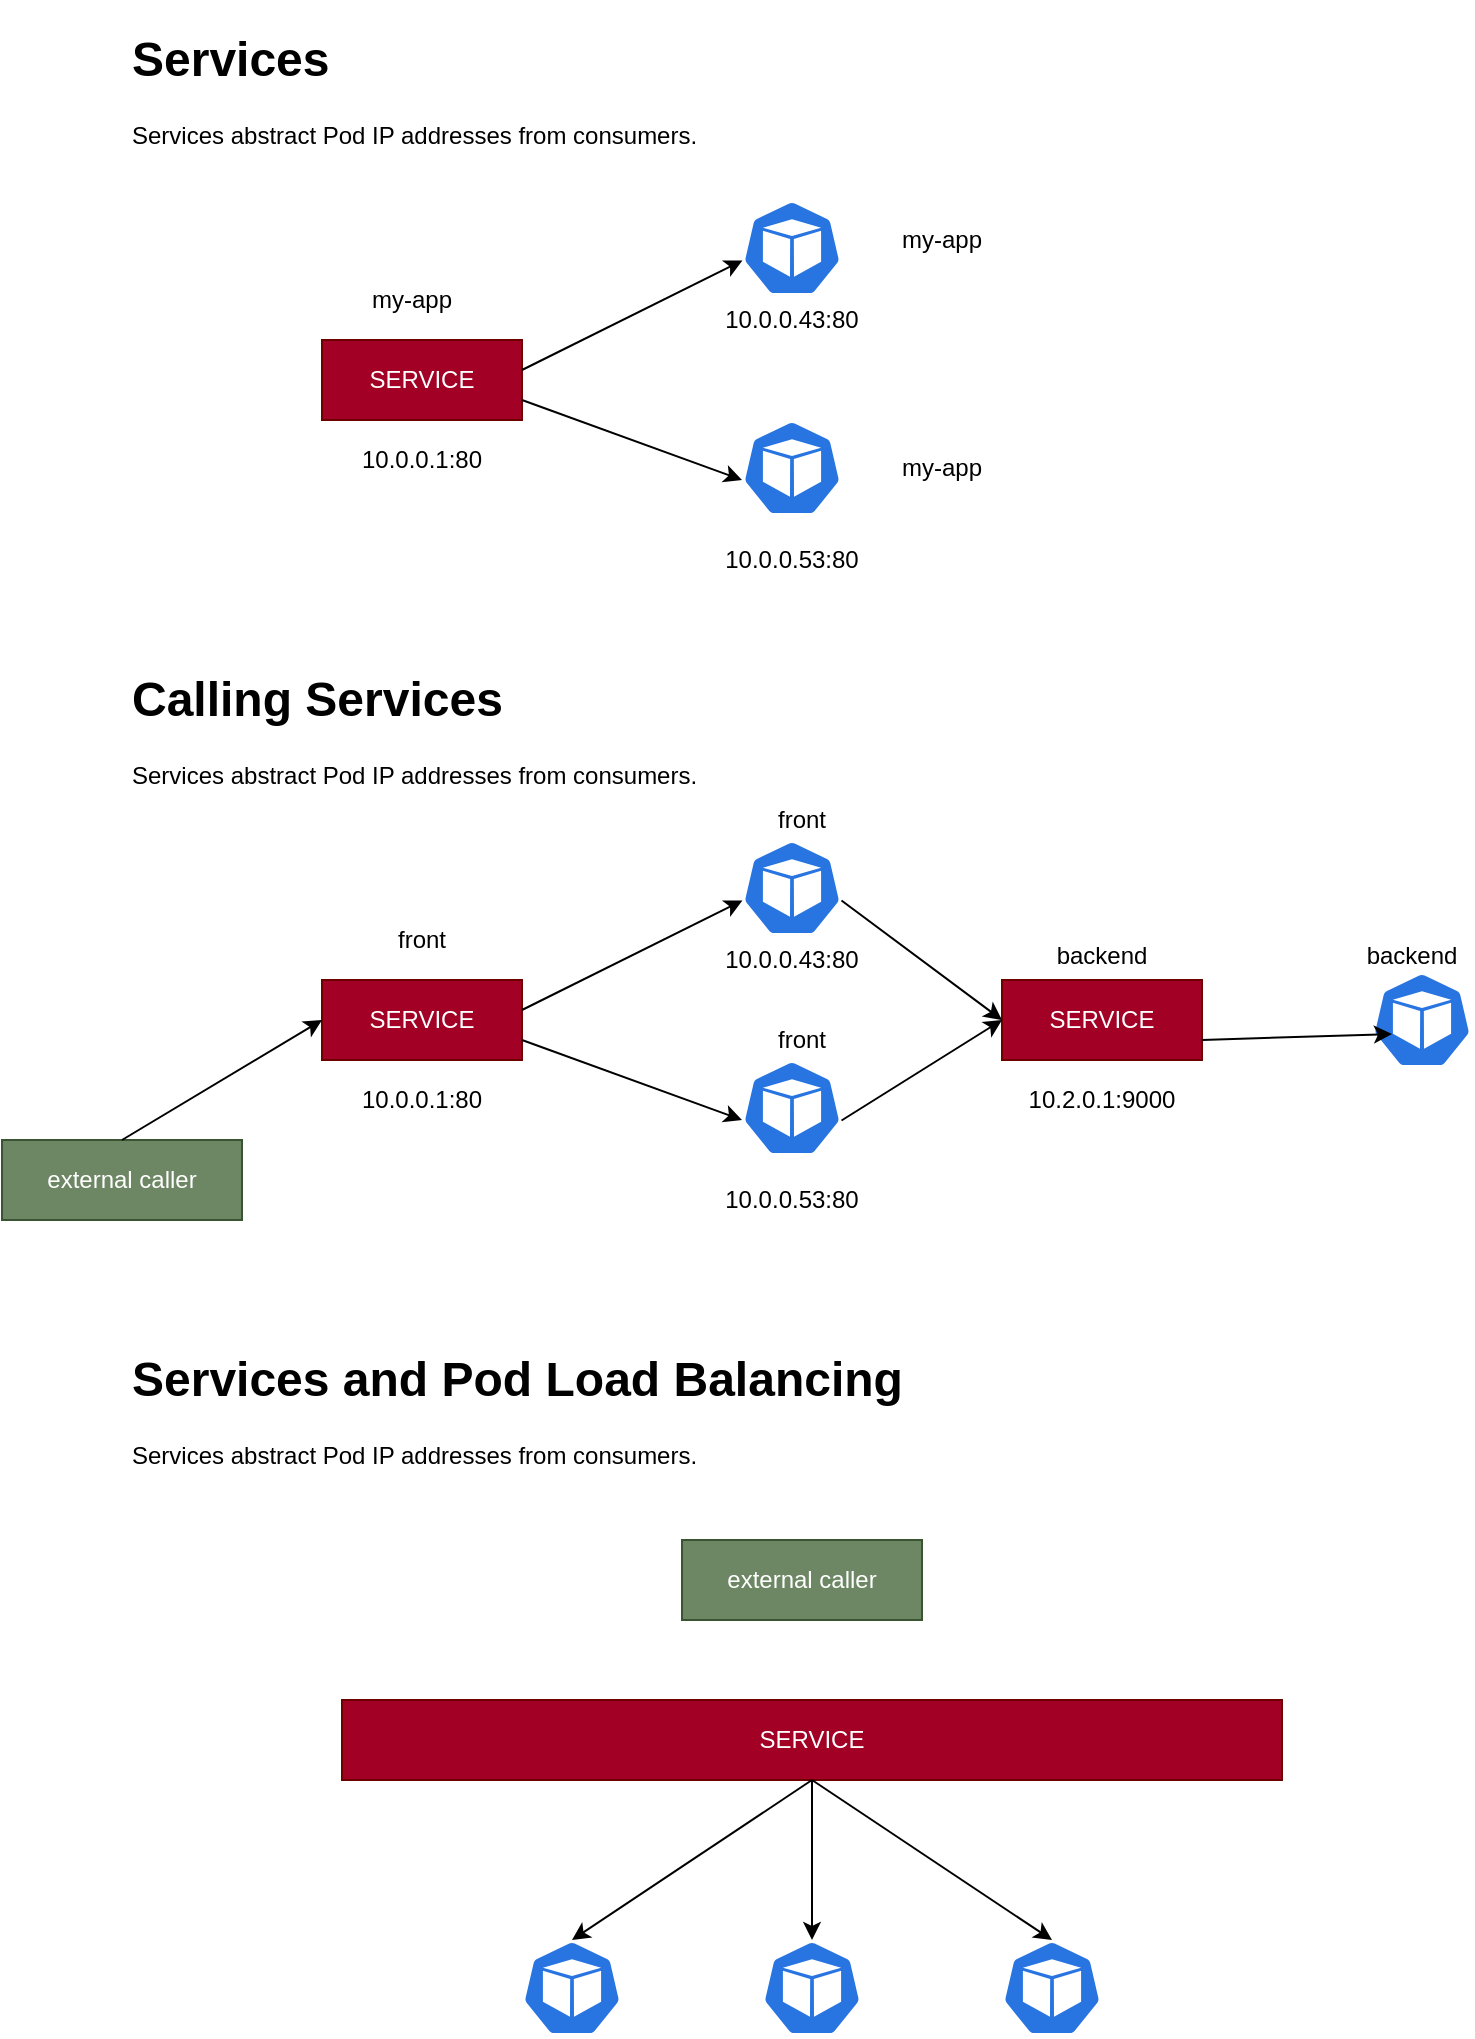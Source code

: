 <mxfile version="20.5.3" type="device" pages="5"><diagram id="nL8I-gMfUs994Mm5X_a-" name="Page-1"><mxGraphModel dx="1079" dy="598" grid="1" gridSize="10" guides="1" tooltips="1" connect="1" arrows="1" fold="1" page="1" pageScale="1" pageWidth="850" pageHeight="1100" math="0" shadow="0"><root><mxCell id="0"/><mxCell id="1" parent="0"/><mxCell id="AKOJ-jIHHuUevd83ThjK-1" value="&lt;h1&gt;Services&lt;/h1&gt;&lt;p&gt;Services abstract Pod IP addresses from consumers.&lt;/p&gt;" style="text;html=1;strokeColor=none;fillColor=none;spacing=5;spacingTop=-20;whiteSpace=wrap;overflow=hidden;rounded=0;" parent="1" vertex="1"><mxGeometry x="80" y="40" width="580" height="90" as="geometry"/></mxCell><mxCell id="AKOJ-jIHHuUevd83ThjK-3" value="" style="sketch=0;html=1;dashed=0;whitespace=wrap;fillColor=#2875E2;strokeColor=#ffffff;points=[[0.005,0.63,0],[0.1,0.2,0],[0.9,0.2,0],[0.5,0,0],[0.995,0.63,0],[0.72,0.99,0],[0.5,1,0],[0.28,0.99,0]];shape=mxgraph.kubernetes.icon;prIcon=pod" parent="1" vertex="1"><mxGeometry x="390" y="240" width="50" height="48" as="geometry"/></mxCell><mxCell id="AKOJ-jIHHuUevd83ThjK-5" style="edgeStyle=orthogonalEdgeStyle;rounded=0;orthogonalLoop=1;jettySize=auto;html=1;exitX=0.5;exitY=1;exitDx=0;exitDy=0;" parent="1" edge="1"><mxGeometry relative="1" as="geometry"><mxPoint x="555" y="580" as="sourcePoint"/><mxPoint x="555" y="580" as="targetPoint"/></mxGeometry></mxCell><mxCell id="AKOJ-jIHHuUevd83ThjK-15" value="" style="sketch=0;html=1;dashed=0;whitespace=wrap;fillColor=#2875E2;strokeColor=#ffffff;points=[[0.005,0.63,0],[0.1,0.2,0],[0.9,0.2,0],[0.5,0,0],[0.995,0.63,0],[0.72,0.99,0],[0.5,1,0],[0.28,0.99,0]];shape=mxgraph.kubernetes.icon;prIcon=pod" parent="1" vertex="1"><mxGeometry x="390" y="130" width="50" height="48" as="geometry"/></mxCell><mxCell id="AKOJ-jIHHuUevd83ThjK-18" value="10.0.0.43:80" style="text;html=1;strokeColor=none;fillColor=none;align=center;verticalAlign=middle;whiteSpace=wrap;rounded=0;" parent="1" vertex="1"><mxGeometry x="380" y="180" width="70" height="20" as="geometry"/></mxCell><mxCell id="vdI32lQHUBGQSQJ1thWi-1" value="SERVICE" style="rounded=0;whiteSpace=wrap;html=1;fillColor=#a20025;strokeColor=#6F0000;fontColor=#ffffff;" parent="1" vertex="1"><mxGeometry x="180" y="200" width="100" height="40" as="geometry"/></mxCell><mxCell id="vdI32lQHUBGQSQJ1thWi-2" value="10.0.0.53:80" style="text;html=1;strokeColor=none;fillColor=none;align=center;verticalAlign=middle;whiteSpace=wrap;rounded=0;" parent="1" vertex="1"><mxGeometry x="380" y="300" width="70" height="20" as="geometry"/></mxCell><mxCell id="vdI32lQHUBGQSQJ1thWi-3" value="my-app" style="text;html=1;strokeColor=none;fillColor=none;align=center;verticalAlign=middle;whiteSpace=wrap;rounded=0;" parent="1" vertex="1"><mxGeometry x="450" y="140" width="80" height="20" as="geometry"/></mxCell><mxCell id="vdI32lQHUBGQSQJ1thWi-4" value="my-app" style="text;html=1;strokeColor=none;fillColor=none;align=center;verticalAlign=middle;whiteSpace=wrap;rounded=0;" parent="1" vertex="1"><mxGeometry x="450" y="254" width="80" height="20" as="geometry"/></mxCell><mxCell id="vdI32lQHUBGQSQJ1thWi-5" value="10.0.0.1:80" style="text;html=1;strokeColor=none;fillColor=none;align=center;verticalAlign=middle;whiteSpace=wrap;rounded=0;" parent="1" vertex="1"><mxGeometry x="195" y="250" width="70" height="20" as="geometry"/></mxCell><mxCell id="vdI32lQHUBGQSQJ1thWi-6" value="" style="endArrow=classic;html=1;entryX=0.005;entryY=0.63;entryDx=0;entryDy=0;entryPerimeter=0;" parent="1" target="AKOJ-jIHHuUevd83ThjK-15" edge="1"><mxGeometry width="50" height="50" relative="1" as="geometry"><mxPoint x="280" y="215" as="sourcePoint"/><mxPoint x="330" y="165" as="targetPoint"/></mxGeometry></mxCell><mxCell id="vdI32lQHUBGQSQJ1thWi-7" value="" style="endArrow=classic;html=1;exitX=1;exitY=0.75;exitDx=0;exitDy=0;" parent="1" source="vdI32lQHUBGQSQJ1thWi-1" edge="1"><mxGeometry width="50" height="50" relative="1" as="geometry"><mxPoint x="340" y="320" as="sourcePoint"/><mxPoint x="390" y="270" as="targetPoint"/></mxGeometry></mxCell><mxCell id="vdI32lQHUBGQSQJ1thWi-21" value="&lt;h1&gt;Calling Services&lt;/h1&gt;&lt;p&gt;Services abstract Pod IP addresses from consumers.&lt;/p&gt;" style="text;html=1;strokeColor=none;fillColor=none;spacing=5;spacingTop=-20;whiteSpace=wrap;overflow=hidden;rounded=0;" parent="1" vertex="1"><mxGeometry x="80" y="360" width="580" height="90" as="geometry"/></mxCell><mxCell id="vdI32lQHUBGQSQJ1thWi-22" value="" style="sketch=0;html=1;dashed=0;whitespace=wrap;fillColor=#2875E2;strokeColor=#ffffff;points=[[0.005,0.63,0],[0.1,0.2,0],[0.9,0.2,0],[0.5,0,0],[0.995,0.63,0],[0.72,0.99,0],[0.5,1,0],[0.28,0.99,0]];shape=mxgraph.kubernetes.icon;prIcon=pod" parent="1" vertex="1"><mxGeometry x="390" y="560" width="50" height="48" as="geometry"/></mxCell><mxCell id="vdI32lQHUBGQSQJ1thWi-23" style="edgeStyle=orthogonalEdgeStyle;rounded=0;orthogonalLoop=1;jettySize=auto;html=1;exitX=0.5;exitY=1;exitDx=0;exitDy=0;" parent="1" edge="1"><mxGeometry relative="1" as="geometry"><mxPoint x="555" y="900" as="sourcePoint"/><mxPoint x="555" y="900" as="targetPoint"/></mxGeometry></mxCell><mxCell id="vdI32lQHUBGQSQJ1thWi-24" value="" style="sketch=0;html=1;dashed=0;whitespace=wrap;fillColor=#2875E2;strokeColor=#ffffff;points=[[0.005,0.63,0],[0.1,0.2,0],[0.9,0.2,0],[0.5,0,0],[0.995,0.63,0],[0.72,0.99,0],[0.5,1,0],[0.28,0.99,0]];shape=mxgraph.kubernetes.icon;prIcon=pod" parent="1" vertex="1"><mxGeometry x="390" y="450" width="50" height="48" as="geometry"/></mxCell><mxCell id="vdI32lQHUBGQSQJ1thWi-25" value="10.0.0.43:80" style="text;html=1;strokeColor=none;fillColor=none;align=center;verticalAlign=middle;whiteSpace=wrap;rounded=0;" parent="1" vertex="1"><mxGeometry x="380" y="500" width="70" height="20" as="geometry"/></mxCell><mxCell id="vdI32lQHUBGQSQJ1thWi-26" value="SERVICE" style="rounded=0;whiteSpace=wrap;html=1;fillColor=#a20025;strokeColor=#6F0000;fontColor=#ffffff;" parent="1" vertex="1"><mxGeometry x="180" y="520" width="100" height="40" as="geometry"/></mxCell><mxCell id="vdI32lQHUBGQSQJ1thWi-27" value="10.0.0.53:80" style="text;html=1;strokeColor=none;fillColor=none;align=center;verticalAlign=middle;whiteSpace=wrap;rounded=0;" parent="1" vertex="1"><mxGeometry x="380" y="620" width="70" height="20" as="geometry"/></mxCell><mxCell id="vdI32lQHUBGQSQJ1thWi-28" value="front" style="text;html=1;strokeColor=none;fillColor=none;align=center;verticalAlign=middle;whiteSpace=wrap;rounded=0;" parent="1" vertex="1"><mxGeometry x="380" y="430" width="80" height="20" as="geometry"/></mxCell><mxCell id="vdI32lQHUBGQSQJ1thWi-29" value="front" style="text;html=1;strokeColor=none;fillColor=none;align=center;verticalAlign=middle;whiteSpace=wrap;rounded=0;" parent="1" vertex="1"><mxGeometry x="380" y="540" width="80" height="20" as="geometry"/></mxCell><mxCell id="vdI32lQHUBGQSQJ1thWi-30" value="10.0.0.1:80" style="text;html=1;strokeColor=none;fillColor=none;align=center;verticalAlign=middle;whiteSpace=wrap;rounded=0;" parent="1" vertex="1"><mxGeometry x="195" y="570" width="70" height="20" as="geometry"/></mxCell><mxCell id="vdI32lQHUBGQSQJ1thWi-31" value="" style="endArrow=classic;html=1;entryX=0.005;entryY=0.63;entryDx=0;entryDy=0;entryPerimeter=0;" parent="1" target="vdI32lQHUBGQSQJ1thWi-24" edge="1"><mxGeometry width="50" height="50" relative="1" as="geometry"><mxPoint x="280" y="535" as="sourcePoint"/><mxPoint x="330" y="485" as="targetPoint"/></mxGeometry></mxCell><mxCell id="vdI32lQHUBGQSQJ1thWi-32" value="" style="endArrow=classic;html=1;exitX=1;exitY=0.75;exitDx=0;exitDy=0;" parent="1" source="vdI32lQHUBGQSQJ1thWi-26" edge="1"><mxGeometry width="50" height="50" relative="1" as="geometry"><mxPoint x="340" y="640" as="sourcePoint"/><mxPoint x="390" y="590" as="targetPoint"/></mxGeometry></mxCell><mxCell id="vdI32lQHUBGQSQJ1thWi-33" value="my-app" style="text;html=1;strokeColor=none;fillColor=none;align=center;verticalAlign=middle;whiteSpace=wrap;rounded=0;" parent="1" vertex="1"><mxGeometry x="185" y="170" width="80" height="20" as="geometry"/></mxCell><mxCell id="vdI32lQHUBGQSQJ1thWi-34" value="front" style="text;html=1;strokeColor=none;fillColor=none;align=center;verticalAlign=middle;whiteSpace=wrap;rounded=0;" parent="1" vertex="1"><mxGeometry x="190" y="490" width="80" height="20" as="geometry"/></mxCell><mxCell id="vdI32lQHUBGQSQJ1thWi-35" value="SERVICE" style="rounded=0;whiteSpace=wrap;html=1;fillColor=#a20025;strokeColor=#6F0000;fontColor=#ffffff;" parent="1" vertex="1"><mxGeometry x="520" y="520" width="100" height="40" as="geometry"/></mxCell><mxCell id="vdI32lQHUBGQSQJ1thWi-36" value="10.2.0.1:9000" style="text;html=1;strokeColor=none;fillColor=none;align=center;verticalAlign=middle;whiteSpace=wrap;rounded=0;" parent="1" vertex="1"><mxGeometry x="535" y="570" width="70" height="20" as="geometry"/></mxCell><mxCell id="vdI32lQHUBGQSQJ1thWi-37" value="" style="endArrow=classic;html=1;entryX=0;entryY=0.5;entryDx=0;entryDy=0;exitX=0.995;exitY=0.63;exitDx=0;exitDy=0;exitPerimeter=0;" parent="1" source="vdI32lQHUBGQSQJ1thWi-24" target="vdI32lQHUBGQSQJ1thWi-35" edge="1"><mxGeometry width="50" height="50" relative="1" as="geometry"><mxPoint x="400" y="510" as="sourcePoint"/><mxPoint x="450" y="460" as="targetPoint"/></mxGeometry></mxCell><mxCell id="vdI32lQHUBGQSQJ1thWi-38" value="" style="endArrow=classic;html=1;exitX=0.995;exitY=0.63;exitDx=0;exitDy=0;exitPerimeter=0;" parent="1" source="vdI32lQHUBGQSQJ1thWi-22" edge="1"><mxGeometry width="50" height="50" relative="1" as="geometry"><mxPoint x="400" y="510" as="sourcePoint"/><mxPoint x="520" y="540" as="targetPoint"/></mxGeometry></mxCell><mxCell id="vdI32lQHUBGQSQJ1thWi-39" value="" style="sketch=0;html=1;dashed=0;whitespace=wrap;fillColor=#2875E2;strokeColor=#ffffff;points=[[0.005,0.63,0],[0.1,0.2,0],[0.9,0.2,0],[0.5,0,0],[0.995,0.63,0],[0.72,0.99,0],[0.5,1,0],[0.28,0.99,0]];shape=mxgraph.kubernetes.icon;prIcon=pod" parent="1" vertex="1"><mxGeometry x="705" y="516" width="50" height="48" as="geometry"/></mxCell><mxCell id="vdI32lQHUBGQSQJ1thWi-40" value="" style="endArrow=classic;html=1;entryX=0.2;entryY=0.646;entryDx=0;entryDy=0;entryPerimeter=0;exitX=1;exitY=0.75;exitDx=0;exitDy=0;" parent="1" source="vdI32lQHUBGQSQJ1thWi-35" target="vdI32lQHUBGQSQJ1thWi-39" edge="1"><mxGeometry width="50" height="50" relative="1" as="geometry"><mxPoint x="400" y="510" as="sourcePoint"/><mxPoint x="450" y="460" as="targetPoint"/></mxGeometry></mxCell><mxCell id="vdI32lQHUBGQSQJ1thWi-41" value="backend" style="text;html=1;strokeColor=none;fillColor=none;align=center;verticalAlign=middle;whiteSpace=wrap;rounded=0;" parent="1" vertex="1"><mxGeometry x="540" y="498" width="60" height="20" as="geometry"/></mxCell><mxCell id="vdI32lQHUBGQSQJ1thWi-42" value="backend" style="text;html=1;strokeColor=none;fillColor=none;align=center;verticalAlign=middle;whiteSpace=wrap;rounded=0;" parent="1" vertex="1"><mxGeometry x="695" y="498" width="60" height="20" as="geometry"/></mxCell><mxCell id="vdI32lQHUBGQSQJ1thWi-43" value="external caller" style="rounded=0;whiteSpace=wrap;html=1;fillColor=#6d8764;strokeColor=#3A5431;fontColor=#ffffff;" parent="1" vertex="1"><mxGeometry x="20" y="600" width="120" height="40" as="geometry"/></mxCell><mxCell id="vdI32lQHUBGQSQJ1thWi-44" value="" style="endArrow=classic;html=1;entryX=0;entryY=0.5;entryDx=0;entryDy=0;" parent="1" target="vdI32lQHUBGQSQJ1thWi-26" edge="1"><mxGeometry width="50" height="50" relative="1" as="geometry"><mxPoint x="80" y="600" as="sourcePoint"/><mxPoint x="130" y="550" as="targetPoint"/></mxGeometry></mxCell><mxCell id="vdI32lQHUBGQSQJ1thWi-45" value="&lt;h1&gt;Services and Pod Load Balancing&lt;/h1&gt;&lt;p&gt;Services abstract Pod IP addresses from consumers.&lt;/p&gt;" style="text;html=1;strokeColor=none;fillColor=none;spacing=5;spacingTop=-20;whiteSpace=wrap;overflow=hidden;rounded=0;" parent="1" vertex="1"><mxGeometry x="80" y="700" width="580" height="90" as="geometry"/></mxCell><mxCell id="vdI32lQHUBGQSQJ1thWi-46" value="external caller" style="rounded=0;whiteSpace=wrap;html=1;fillColor=#6d8764;strokeColor=#3A5431;fontColor=#ffffff;" parent="1" vertex="1"><mxGeometry x="360" y="800" width="120" height="40" as="geometry"/></mxCell><mxCell id="vdI32lQHUBGQSQJ1thWi-47" value="SERVICE" style="rounded=0;whiteSpace=wrap;html=1;fillColor=#a20025;strokeColor=#6F0000;fontColor=#ffffff;" parent="1" vertex="1"><mxGeometry x="190" y="880" width="470" height="40" as="geometry"/></mxCell><mxCell id="vdI32lQHUBGQSQJ1thWi-48" value="" style="sketch=0;html=1;dashed=0;whitespace=wrap;fillColor=#2875E2;strokeColor=#ffffff;points=[[0.005,0.63,0],[0.1,0.2,0],[0.9,0.2,0],[0.5,0,0],[0.995,0.63,0],[0.72,0.99,0],[0.5,1,0],[0.28,0.99,0]];shape=mxgraph.kubernetes.icon;prIcon=pod" parent="1" vertex="1"><mxGeometry x="280" y="1000" width="50" height="48" as="geometry"/></mxCell><mxCell id="vdI32lQHUBGQSQJ1thWi-49" value="" style="sketch=0;html=1;dashed=0;whitespace=wrap;fillColor=#2875E2;strokeColor=#ffffff;points=[[0.005,0.63,0],[0.1,0.2,0],[0.9,0.2,0],[0.5,0,0],[0.995,0.63,0],[0.72,0.99,0],[0.5,1,0],[0.28,0.99,0]];shape=mxgraph.kubernetes.icon;prIcon=pod" parent="1" vertex="1"><mxGeometry x="400" y="1000" width="50" height="48" as="geometry"/></mxCell><mxCell id="vdI32lQHUBGQSQJ1thWi-50" value="" style="sketch=0;html=1;dashed=0;whitespace=wrap;fillColor=#2875E2;strokeColor=#ffffff;points=[[0.005,0.63,0],[0.1,0.2,0],[0.9,0.2,0],[0.5,0,0],[0.995,0.63,0],[0.72,0.99,0],[0.5,1,0],[0.28,0.99,0]];shape=mxgraph.kubernetes.icon;prIcon=pod" parent="1" vertex="1"><mxGeometry x="520" y="1000" width="50" height="48" as="geometry"/></mxCell><mxCell id="vdI32lQHUBGQSQJ1thWi-51" value="" style="endArrow=classic;html=1;entryX=0.5;entryY=0;entryDx=0;entryDy=0;entryPerimeter=0;exitX=0.5;exitY=1;exitDx=0;exitDy=0;" parent="1" source="vdI32lQHUBGQSQJ1thWi-47" target="vdI32lQHUBGQSQJ1thWi-48" edge="1"><mxGeometry width="50" height="50" relative="1" as="geometry"><mxPoint x="360" y="990" as="sourcePoint"/><mxPoint x="410" y="940" as="targetPoint"/></mxGeometry></mxCell><mxCell id="vdI32lQHUBGQSQJ1thWi-52" value="" style="endArrow=classic;html=1;exitX=0.5;exitY=1;exitDx=0;exitDy=0;entryX=0.5;entryY=0;entryDx=0;entryDy=0;entryPerimeter=0;" parent="1" source="vdI32lQHUBGQSQJ1thWi-47" target="vdI32lQHUBGQSQJ1thWi-49" edge="1"><mxGeometry width="50" height="50" relative="1" as="geometry"><mxPoint x="450" y="990" as="sourcePoint"/><mxPoint x="500" y="940" as="targetPoint"/></mxGeometry></mxCell><mxCell id="vdI32lQHUBGQSQJ1thWi-53" value="" style="endArrow=classic;html=1;entryX=0.5;entryY=0;entryDx=0;entryDy=0;entryPerimeter=0;exitX=0.5;exitY=1;exitDx=0;exitDy=0;" parent="1" source="vdI32lQHUBGQSQJ1thWi-47" target="vdI32lQHUBGQSQJ1thWi-50" edge="1"><mxGeometry width="50" height="50" relative="1" as="geometry"><mxPoint x="430" y="930" as="sourcePoint"/><mxPoint x="435" y="1010" as="targetPoint"/></mxGeometry></mxCell></root></mxGraphModel></diagram><diagram id="bJ8CvU8InwYW9pbH1L3h" name="Page-2"><mxGraphModel dx="1079" dy="598" grid="1" gridSize="10" guides="1" tooltips="1" connect="1" arrows="1" fold="1" page="1" pageScale="1" pageWidth="850" pageHeight="1100" math="0" shadow="0"><root><mxCell id="cI5ZQcr0ojnwpd5sdYbu-0"/><mxCell id="cI5ZQcr0ojnwpd5sdYbu-1" parent="cI5ZQcr0ojnwpd5sdYbu-0"/><mxCell id="cI5ZQcr0ojnwpd5sdYbu-3" value="" style="whiteSpace=wrap;html=1;aspect=fixed;" parent="cI5ZQcr0ojnwpd5sdYbu-1" vertex="1"><mxGeometry x="380" y="370" width="300" height="300" as="geometry"/></mxCell><mxCell id="cI5ZQcr0ojnwpd5sdYbu-4" value="" style="sketch=0;html=1;dashed=0;whitespace=wrap;fillColor=#2875E2;strokeColor=#ffffff;points=[[0.005,0.63,0],[0.1,0.2,0],[0.9,0.2,0],[0.5,0,0],[0.995,0.63,0],[0.72,0.99,0],[0.5,1,0],[0.28,0.99,0]];shape=mxgraph.kubernetes.icon;prIcon=pod" parent="cI5ZQcr0ojnwpd5sdYbu-1" vertex="1"><mxGeometry x="500" y="350" width="50" height="48" as="geometry"/></mxCell><mxCell id="cI5ZQcr0ojnwpd5sdYbu-6" value="" style="shape=cylinder3;whiteSpace=wrap;html=1;boundedLbl=1;backgroundOutline=1;size=15;" parent="cI5ZQcr0ojnwpd5sdYbu-1" vertex="1"><mxGeometry x="500" y="550" width="60" height="80" as="geometry"/></mxCell><mxCell id="cI5ZQcr0ojnwpd5sdYbu-7" value="" style="sketch=0;outlineConnect=0;fontColor=#232F3E;gradientColor=none;fillColor=#FF9900;strokeColor=none;dashed=0;verticalLabelPosition=bottom;verticalAlign=top;align=center;html=1;fontSize=12;fontStyle=0;aspect=fixed;pointerEvents=1;shape=mxgraph.aws4.container_1;" parent="cI5ZQcr0ojnwpd5sdYbu-1" vertex="1"><mxGeometry x="425" y="460" width="48" height="31" as="geometry"/></mxCell><mxCell id="cI5ZQcr0ojnwpd5sdYbu-8" value="" style="sketch=0;outlineConnect=0;fontColor=#232F3E;gradientColor=none;fillColor=#FF9900;strokeColor=none;dashed=0;verticalLabelPosition=bottom;verticalAlign=top;align=center;html=1;fontSize=12;fontStyle=0;aspect=fixed;pointerEvents=1;shape=mxgraph.aws4.container_1;" parent="cI5ZQcr0ojnwpd5sdYbu-1" vertex="1"><mxGeometry x="600" y="460" width="48" height="31" as="geometry"/></mxCell><mxCell id="cI5ZQcr0ojnwpd5sdYbu-9" value="" style="endArrow=classic;html=1;entryX=0.145;entryY=0;entryDx=0;entryDy=4.35;entryPerimeter=0;" parent="cI5ZQcr0ojnwpd5sdYbu-1" source="cI5ZQcr0ojnwpd5sdYbu-7" target="cI5ZQcr0ojnwpd5sdYbu-6" edge="1"><mxGeometry width="50" height="50" relative="1" as="geometry"><mxPoint x="450" y="500" as="sourcePoint"/><mxPoint x="450" y="390" as="targetPoint"/></mxGeometry></mxCell><mxCell id="cI5ZQcr0ojnwpd5sdYbu-10" value="" style="sketch=0;html=1;dashed=0;whitespace=wrap;fillColor=#2875E2;strokeColor=#ffffff;points=[[0.005,0.63,0],[0.1,0.2,0],[0.9,0.2,0],[0.5,0,0],[0.995,0.63,0],[0.72,0.99,0],[0.5,1,0],[0.28,0.99,0]];shape=mxgraph.kubernetes.icon;prIcon=pv" parent="cI5ZQcr0ojnwpd5sdYbu-1" vertex="1"><mxGeometry x="200" y="590" width="50" height="48" as="geometry"/></mxCell><mxCell id="cI5ZQcr0ojnwpd5sdYbu-12" value="" style="sketch=0;html=1;dashed=0;whitespace=wrap;fillColor=#2875E2;strokeColor=#ffffff;points=[[0.005,0.63,0],[0.1,0.2,0],[0.9,0.2,0],[0.5,0,0],[0.995,0.63,0],[0.72,0.99,0],[0.5,1,0],[0.28,0.99,0]];shape=mxgraph.kubernetes.icon;prIcon=pvc" parent="cI5ZQcr0ojnwpd5sdYbu-1" vertex="1"><mxGeometry x="200" y="430" width="50" height="48" as="geometry"/></mxCell><mxCell id="cI5ZQcr0ojnwpd5sdYbu-14" value="" style="sketch=0;points=[[0,0,0],[0.25,0,0],[0.5,0,0],[0.75,0,0],[1,0,0],[0,1,0],[0.25,1,0],[0.5,1,0],[0.75,1,0],[1,1,0],[0,0.25,0],[0,0.5,0],[0,0.75,0],[1,0.25,0],[1,0.5,0],[1,0.75,0]];outlineConnect=0;fontColor=#232F3E;gradientColor=#60A337;gradientDirection=north;fillColor=#277116;strokeColor=#ffffff;dashed=0;verticalLabelPosition=bottom;verticalAlign=top;align=center;html=1;fontSize=12;fontStyle=0;aspect=fixed;shape=mxgraph.aws4.resourceIcon;resIcon=mxgraph.aws4.infrequent_access_storage_class;" parent="cI5ZQcr0ojnwpd5sdYbu-1" vertex="1"><mxGeometry x="203" y="280" width="44" height="44" as="geometry"/></mxCell><mxCell id="cI5ZQcr0ojnwpd5sdYbu-15" value="" style="endArrow=classic;html=1;exitX=0.5;exitY=1;exitDx=0;exitDy=0;exitPerimeter=0;" parent="cI5ZQcr0ojnwpd5sdYbu-1" source="cI5ZQcr0ojnwpd5sdYbu-14" target="cI5ZQcr0ojnwpd5sdYbu-12" edge="1"><mxGeometry width="50" height="50" relative="1" as="geometry"><mxPoint x="240" y="340" as="sourcePoint"/><mxPoint x="290" y="290" as="targetPoint"/></mxGeometry></mxCell><mxCell id="cI5ZQcr0ojnwpd5sdYbu-16" value="" style="endArrow=classic;startArrow=classic;html=1;exitX=0.855;exitY=0;exitDx=0;exitDy=4.35;exitPerimeter=0;" parent="cI5ZQcr0ojnwpd5sdYbu-1" source="cI5ZQcr0ojnwpd5sdYbu-6" edge="1"><mxGeometry width="50" height="50" relative="1" as="geometry"><mxPoint x="560" y="545" as="sourcePoint"/><mxPoint x="610" y="495" as="targetPoint"/></mxGeometry></mxCell><mxCell id="cI5ZQcr0ojnwpd5sdYbu-17" value="Alpine" style="text;html=1;strokeColor=none;fillColor=none;align=center;verticalAlign=middle;whiteSpace=wrap;rounded=0;" parent="cI5ZQcr0ojnwpd5sdYbu-1" vertex="1"><mxGeometry x="604" y="430" width="40" height="20" as="geometry"/></mxCell><mxCell id="cI5ZQcr0ojnwpd5sdYbu-18" value="Text" style="text;html=1;strokeColor=none;fillColor=none;align=center;verticalAlign=middle;whiteSpace=wrap;rounded=0;" parent="cI5ZQcr0ojnwpd5sdYbu-1" vertex="1"><mxGeometry x="429" y="430" width="40" height="20" as="geometry"/></mxCell><mxCell id="4nUi_nHC7GnxihiFZ_Cn-0" value="" style="endArrow=classic;html=1;entryX=0.995;entryY=0.63;entryDx=0;entryDy=0;entryPerimeter=0;" parent="cI5ZQcr0ojnwpd5sdYbu-1" source="cI5ZQcr0ojnwpd5sdYbu-6" target="cI5ZQcr0ojnwpd5sdYbu-10" edge="1"><mxGeometry width="50" height="50" relative="1" as="geometry"><mxPoint x="400" y="440" as="sourcePoint"/><mxPoint x="450" y="390" as="targetPoint"/><Array as="points"><mxPoint x="430" y="560"/></Array></mxGeometry></mxCell></root></mxGraphModel></diagram><diagram id="WQbvyTE3SCyhCakGIn94" name="Page-3"><mxGraphModel dx="1079" dy="598" grid="1" gridSize="10" guides="1" tooltips="1" connect="1" arrows="1" fold="1" page="1" pageScale="1" pageWidth="827" pageHeight="1169" math="0" shadow="0"><root><mxCell id="zps0kWq3GOMqY7OjnJtU-0"/><mxCell id="zps0kWq3GOMqY7OjnJtU-1" parent="zps0kWq3GOMqY7OjnJtU-0"/><mxCell id="zps0kWq3GOMqY7OjnJtU-22" value="" style="rounded=0;whiteSpace=wrap;html=1;fillColor=#dae8fc;strokeColor=#6c8ebf;" parent="zps0kWq3GOMqY7OjnJtU-1" vertex="1"><mxGeometry x="60" y="160" width="160" height="111.5" as="geometry"/></mxCell><mxCell id="zps0kWq3GOMqY7OjnJtU-10" value="" style="whiteSpace=wrap;html=1;aspect=fixed;fillColor=#d5e8d4;strokeColor=#82b366;" parent="zps0kWq3GOMqY7OjnJtU-1" vertex="1"><mxGeometry x="440" y="163.5" width="110" height="110" as="geometry"/></mxCell><mxCell id="zps0kWq3GOMqY7OjnJtU-2" value="&lt;h1&gt;Overview&lt;/h1&gt;&lt;p&gt;The Kubernetes objects that we will use during these demos will be the following ones.&lt;/p&gt;" style="text;html=1;strokeColor=none;fillColor=none;spacing=5;spacingTop=-20;whiteSpace=wrap;overflow=hidden;rounded=0;" parent="zps0kWq3GOMqY7OjnJtU-1" vertex="1"><mxGeometry x="80" y="40" width="680" height="90" as="geometry"/></mxCell><mxCell id="zps0kWq3GOMqY7OjnJtU-3" value="" style="sketch=0;html=1;dashed=0;whitespace=wrap;fillColor=#2875E2;strokeColor=#ffffff;points=[[0.005,0.63,0],[0.1,0.2,0],[0.9,0.2,0],[0.5,0,0],[0.995,0.63,0],[0.72,0.99,0],[0.5,1,0],[0.28,0.99,0]];shape=mxgraph.kubernetes.icon;prIcon=deploy" parent="zps0kWq3GOMqY7OjnJtU-1" vertex="1"><mxGeometry x="70" y="163.5" width="50" height="48" as="geometry"/></mxCell><mxCell id="zps0kWq3GOMqY7OjnJtU-8" value="" style="sketch=0;html=1;dashed=0;whitespace=wrap;fillColor=#2875E2;strokeColor=#ffffff;points=[[0.005,0.63,0],[0.1,0.2,0],[0.9,0.2,0],[0.5,0,0],[0.995,0.63,0],[0.72,0.99,0],[0.5,1,0],[0.28,0.99,0]];shape=mxgraph.kubernetes.icon;prIcon=pod" parent="zps0kWq3GOMqY7OjnJtU-1" vertex="1"><mxGeometry x="470" y="175.5" width="50" height="48" as="geometry"/></mxCell><mxCell id="zps0kWq3GOMqY7OjnJtU-11" value="" style="outlineConnect=0;dashed=0;verticalLabelPosition=bottom;verticalAlign=top;align=center;html=1;shape=mxgraph.aws3.ec2_compute_container;fillColor=#CCE5FF;gradientColor=none;" parent="zps0kWq3GOMqY7OjnJtU-1" vertex="1"><mxGeometry x="465" y="233.5" width="60" height="34.5" as="geometry"/></mxCell><mxCell id="zps0kWq3GOMqY7OjnJtU-12" value="" style="whiteSpace=wrap;html=1;aspect=fixed;fillColor=#d5e8d4;strokeColor=#82b366;" parent="zps0kWq3GOMqY7OjnJtU-1" vertex="1"><mxGeometry x="600" y="163.5" width="110" height="110" as="geometry"/></mxCell><mxCell id="zps0kWq3GOMqY7OjnJtU-13" value="" style="sketch=0;html=1;dashed=0;whitespace=wrap;fillColor=#2875E2;strokeColor=#ffffff;points=[[0.005,0.63,0],[0.1,0.2,0],[0.9,0.2,0],[0.5,0,0],[0.995,0.63,0],[0.72,0.99,0],[0.5,1,0],[0.28,0.99,0]];shape=mxgraph.kubernetes.icon;prIcon=pod" parent="zps0kWq3GOMqY7OjnJtU-1" vertex="1"><mxGeometry x="630" y="175.5" width="50" height="48" as="geometry"/></mxCell><mxCell id="zps0kWq3GOMqY7OjnJtU-14" value="" style="outlineConnect=0;dashed=0;verticalLabelPosition=bottom;verticalAlign=top;align=center;html=1;shape=mxgraph.aws3.ec2_compute_container;fillColor=#CCE5FF;gradientColor=none;" parent="zps0kWq3GOMqY7OjnJtU-1" vertex="1"><mxGeometry x="625" y="233.5" width="60" height="34.5" as="geometry"/></mxCell><mxCell id="zps0kWq3GOMqY7OjnJtU-15" value="" style="whiteSpace=wrap;html=1;aspect=fixed;fillColor=#d5e8d4;strokeColor=#82b366;" parent="zps0kWq3GOMqY7OjnJtU-1" vertex="1"><mxGeometry x="280" y="163.5" width="110" height="110" as="geometry"/></mxCell><mxCell id="zps0kWq3GOMqY7OjnJtU-16" value="" style="sketch=0;html=1;dashed=0;whitespace=wrap;fillColor=#2875E2;strokeColor=#ffffff;points=[[0.005,0.63,0],[0.1,0.2,0],[0.9,0.2,0],[0.5,0,0],[0.995,0.63,0],[0.72,0.99,0],[0.5,1,0],[0.28,0.99,0]];shape=mxgraph.kubernetes.icon;prIcon=pod" parent="zps0kWq3GOMqY7OjnJtU-1" vertex="1"><mxGeometry x="310" y="175.5" width="50" height="48" as="geometry"/></mxCell><mxCell id="zps0kWq3GOMqY7OjnJtU-17" value="" style="outlineConnect=0;dashed=0;verticalLabelPosition=bottom;verticalAlign=top;align=center;html=1;shape=mxgraph.aws3.ec2_compute_container;fillColor=#CCE5FF;gradientColor=none;" parent="zps0kWq3GOMqY7OjnJtU-1" vertex="1"><mxGeometry x="305" y="233.5" width="60" height="34.5" as="geometry"/></mxCell><mxCell id="zps0kWq3GOMqY7OjnJtU-18" value="" style="sketch=0;html=1;dashed=0;whitespace=wrap;fillColor=#2875E2;strokeColor=#ffffff;points=[[0.005,0.63,0],[0.1,0.2,0],[0.9,0.2,0],[0.5,0,0],[0.995,0.63,0],[0.72,0.99,0],[0.5,1,0],[0.28,0.99,0]];shape=mxgraph.kubernetes.icon;prIcon=ds" parent="zps0kWq3GOMqY7OjnJtU-1" vertex="1"><mxGeometry x="70" y="220" width="50" height="48" as="geometry"/></mxCell><mxCell id="zps0kWq3GOMqY7OjnJtU-19" value="Deployment&lt;span style=&quot;color: rgba(0 , 0 , 0 , 0) ; font-family: monospace ; font-size: 0px&quot;&gt;%3CmxGraphModel%3E%3Croot%3E%3CmxCell%20id%3D%220%22%2F%3E%3CmxCell%20id%3D%221%22%20parent%3D%220%22%2F%3E%3CmxCell%20id%3D%222%22%20value%3D%22%22%20style%3D%22whiteSpace%3Dwrap%3Bhtml%3D1%3Baspect%3Dfixed%3B%22%20vertex%3D%221%22%20parent%3D%221%22%3E%3CmxGeometry%20x%3D%22500%22%20y%3D%22310%22%20width%3D%22110%22%20height%3D%22110%22%20as%3D%22geometry%22%2F%3E%3C%2FmxCell%3E%3CmxCell%20id%3D%223%22%20value%3D%22%22%20style%3D%22sketch%3D0%3Bhtml%3D1%3Bdashed%3D0%3Bwhitespace%3Dwrap%3BfillColor%3D%232875E2%3BstrokeColor%3D%23ffffff%3Bpoints%3D%5B%5B0.005%2C0.63%2C0%5D%2C%5B0.1%2C0.2%2C0%5D%2C%5B0.9%2C0.2%2C0%5D%2C%5B0.5%2C0%2C0%5D%2C%5B0.995%2C0.63%2C0%5D%2C%5B0.72%2C0.99%2C0%5D%2C%5B0.5%2C1%2C0%5D%2C%5B0.28%2C0.99%2C0%5D%5D%3Bshape%3Dmxgraph.kubernetes.icon%3BprIcon%3Dpod%22%20vertex%3D%221%22%20parent%3D%221%22%3E%3CmxGeometry%20x%3D%22530%22%20y%3D%22322%22%20width%3D%2250%22%20height%3D%2248%22%20as%3D%22geometry%22%2F%3E%3C%2FmxCell%3E%3CmxCell%20id%3D%224%22%20value%3D%22%22%20style%3D%22outlineConnect%3D0%3Bdashed%3D0%3BverticalLabelPosition%3Dbottom%3BverticalAlign%3Dtop%3Balign%3Dcenter%3Bhtml%3D1%3Bshape%3Dmxgraph.aws3.ec2_compute_container%3BfillColor%3D%23F58534%3BgradientColor%3Dnone%3B%22%20vertex%3D%221%22%20parent%3D%221%22%3E%3CmxGeometry%20x%3D%22525%22%20y%3D%22380%22%20width%3D%2260%22%20height%3D%2234.5%22%20as%3D%22geometry%22%2F%3E%3C%2FmxCell%3E%3C%2Froot%3E%3C%2FmxGraphModel%3E&lt;/span&gt;" style="text;html=1;strokeColor=none;fillColor=none;align=center;verticalAlign=middle;whiteSpace=wrap;rounded=0;" parent="zps0kWq3GOMqY7OjnJtU-1" vertex="1"><mxGeometry x="130" y="177.5" width="100" height="20" as="geometry"/></mxCell><mxCell id="zps0kWq3GOMqY7OjnJtU-20" value="ReplicaSet" style="text;html=1;strokeColor=none;fillColor=none;align=center;verticalAlign=middle;whiteSpace=wrap;rounded=0;" parent="zps0kWq3GOMqY7OjnJtU-1" vertex="1"><mxGeometry x="130" y="233.5" width="100" height="20" as="geometry"/></mxCell><mxCell id="zps0kWq3GOMqY7OjnJtU-23" value="&lt;font style=&quot;font-size: 17px&quot;&gt;Service&lt;/font&gt;" style="rounded=0;whiteSpace=wrap;html=1;fillColor=#fff2cc;strokeColor=#d6b656;" parent="zps0kWq3GOMqY7OjnJtU-1" vertex="1"><mxGeometry x="280" y="290" width="430" height="60" as="geometry"/></mxCell><mxCell id="zps0kWq3GOMqY7OjnJtU-24" value="&lt;h1&gt;Pods and Nodes&lt;/h1&gt;&lt;p&gt;The Kubernetes objects that we will use during these demos will be the following ones.&lt;/p&gt;" style="text;html=1;strokeColor=none;fillColor=none;spacing=5;spacingTop=-20;whiteSpace=wrap;overflow=hidden;rounded=0;" parent="zps0kWq3GOMqY7OjnJtU-1" vertex="1"><mxGeometry x="80" y="440" width="680" height="90" as="geometry"/></mxCell><mxCell id="zps0kWq3GOMqY7OjnJtU-25" value="" style="whiteSpace=wrap;html=1;aspect=fixed;fillColor=#d5e8d4;strokeColor=#82b366;" parent="zps0kWq3GOMqY7OjnJtU-1" vertex="1"><mxGeometry x="210" y="600" width="110" height="110" as="geometry"/></mxCell><mxCell id="zps0kWq3GOMqY7OjnJtU-26" value="" style="sketch=0;html=1;dashed=0;whitespace=wrap;fillColor=#2875E2;strokeColor=#ffffff;points=[[0.005,0.63,0],[0.1,0.2,0],[0.9,0.2,0],[0.5,0,0],[0.995,0.63,0],[0.72,0.99,0],[0.5,1,0],[0.28,0.99,0]];shape=mxgraph.kubernetes.icon;prIcon=pod" parent="zps0kWq3GOMqY7OjnJtU-1" vertex="1"><mxGeometry x="230" y="612" width="50" height="48" as="geometry"/></mxCell><mxCell id="zps0kWq3GOMqY7OjnJtU-27" value="" style="outlineConnect=0;dashed=0;verticalLabelPosition=bottom;verticalAlign=top;align=center;html=1;shape=mxgraph.aws3.ec2_compute_container;fillColor=#CCE5FF;gradientColor=none;" parent="zps0kWq3GOMqY7OjnJtU-1" vertex="1"><mxGeometry x="225" y="670" width="60" height="34.5" as="geometry"/></mxCell><mxCell id="zps0kWq3GOMqY7OjnJtU-28" value="" style="whiteSpace=wrap;html=1;aspect=fixed;fillColor=#d5e8d4;strokeColor=#82b366;" parent="zps0kWq3GOMqY7OjnJtU-1" vertex="1"><mxGeometry x="360" y="600" width="110" height="110" as="geometry"/></mxCell><mxCell id="zps0kWq3GOMqY7OjnJtU-29" value="" style="sketch=0;html=1;dashed=0;whitespace=wrap;fillColor=#2875E2;strokeColor=#ffffff;points=[[0.005,0.63,0],[0.1,0.2,0],[0.9,0.2,0],[0.5,0,0],[0.995,0.63,0],[0.72,0.99,0],[0.5,1,0],[0.28,0.99,0]];shape=mxgraph.kubernetes.icon;prIcon=pod" parent="zps0kWq3GOMqY7OjnJtU-1" vertex="1"><mxGeometry x="390" y="612" width="50" height="48" as="geometry"/></mxCell><mxCell id="zps0kWq3GOMqY7OjnJtU-30" value="" style="outlineConnect=0;dashed=0;verticalLabelPosition=bottom;verticalAlign=top;align=center;html=1;shape=mxgraph.aws3.ec2_compute_container;fillColor=#CCE5FF;gradientColor=none;" parent="zps0kWq3GOMqY7OjnJtU-1" vertex="1"><mxGeometry x="385" y="670" width="60" height="34.5" as="geometry"/></mxCell><mxCell id="zps0kWq3GOMqY7OjnJtU-31" value="NODE" style="swimlane;fillColor=#CCE5FF;" parent="zps0kWq3GOMqY7OjnJtU-1" vertex="1"><mxGeometry x="190" y="550" width="310" height="200" as="geometry"/></mxCell></root></mxGraphModel></diagram><diagram id="05doBPbquWVnSn98Okpb" name="Page-4"><mxGraphModel dx="1079" dy="598" grid="1" gridSize="10" guides="1" tooltips="1" connect="1" arrows="1" fold="1" page="1" pageScale="1" pageWidth="827" pageHeight="1169" math="0" shadow="0"><root><mxCell id="V3prDJ6OheHIZ9e1syPX-0"/><mxCell id="V3prDJ6OheHIZ9e1syPX-1" parent="V3prDJ6OheHIZ9e1syPX-0"/><mxCell id="yEEX215qh9jUr83d9_9c-2" value="" style="rounded=0;whiteSpace=wrap;html=1;" parent="V3prDJ6OheHIZ9e1syPX-1" vertex="1"><mxGeometry x="180" y="170" width="470" height="240" as="geometry"/></mxCell><mxCell id="V3prDJ6OheHIZ9e1syPX-2" value="&lt;h1&gt;Control Plane Node&lt;/h1&gt;&lt;p&gt;The role of Control Plane Node is to manage the different objects and workloads in our cluster.&lt;/p&gt;" style="text;html=1;strokeColor=none;fillColor=none;spacing=5;spacingTop=-20;whiteSpace=wrap;overflow=hidden;rounded=0;" parent="V3prDJ6OheHIZ9e1syPX-1" vertex="1"><mxGeometry x="80" y="40" width="750" height="100" as="geometry"/></mxCell><mxCell id="V3prDJ6OheHIZ9e1syPX-3" value="" style="sketch=0;aspect=fixed;html=1;points=[];align=center;image;fontSize=12;image=img/lib/mscae/Kubernetes.svg;fillColor=#CCE5FF;" parent="V3prDJ6OheHIZ9e1syPX-1" vertex="1"><mxGeometry x="370" y="200" width="72.92" height="70" as="geometry"/></mxCell><mxCell id="V3prDJ6OheHIZ9e1syPX-4" value="&lt;font style=&quot;font-size: 17px&quot;&gt;Store (etcd)&lt;/font&gt;" style="rounded=0;whiteSpace=wrap;html=1;fillColor=#f5f5f5;strokeColor=#666666;fontColor=#333333;" parent="V3prDJ6OheHIZ9e1syPX-1" vertex="1"><mxGeometry x="210" y="200" width="120" height="60" as="geometry"/></mxCell><mxCell id="V3prDJ6OheHIZ9e1syPX-5" value="&lt;font style=&quot;font-size: 17px&quot;&gt;Controller Manager&lt;/font&gt;" style="rounded=0;whiteSpace=wrap;html=1;fillColor=#f5f5f5;strokeColor=#666666;fontColor=#333333;" parent="V3prDJ6OheHIZ9e1syPX-1" vertex="1"><mxGeometry x="480" y="200" width="120" height="60" as="geometry"/></mxCell><mxCell id="V3prDJ6OheHIZ9e1syPX-6" value="&lt;font style=&quot;font-size: 17px&quot;&gt;API Server&lt;/font&gt;" style="rounded=0;whiteSpace=wrap;html=1;fillColor=#f5f5f5;strokeColor=#666666;fontColor=#333333;" parent="V3prDJ6OheHIZ9e1syPX-1" vertex="1"><mxGeometry x="210" y="290" width="120" height="60" as="geometry"/></mxCell><mxCell id="V3prDJ6OheHIZ9e1syPX-7" value="&lt;font style=&quot;font-size: 17px&quot;&gt;Scheduler&lt;/font&gt;" style="rounded=0;whiteSpace=wrap;html=1;fillColor=#f5f5f5;strokeColor=#666666;fontColor=#333333;" parent="V3prDJ6OheHIZ9e1syPX-1" vertex="1"><mxGeometry x="480" y="290" width="120" height="60" as="geometry"/></mxCell><mxCell id="V3prDJ6OheHIZ9e1syPX-8" value="&lt;font style=&quot;font-size: 21px&quot;&gt;Control Plane&lt;/font&gt;" style="text;html=1;strokeColor=none;fillColor=none;align=center;verticalAlign=middle;whiteSpace=wrap;rounded=0;" parent="V3prDJ6OheHIZ9e1syPX-1" vertex="1"><mxGeometry x="363.23" y="370" width="86.46" height="20" as="geometry"/></mxCell><mxCell id="V3prDJ6OheHIZ9e1syPX-10" value="&lt;font style=&quot;font-size: 17px&quot;&gt;NODE&lt;/font&gt;" style="rounded=0;whiteSpace=wrap;html=1;fillColor=#f5f5f5;strokeColor=#666666;fontColor=#333333;" parent="V3prDJ6OheHIZ9e1syPX-1" vertex="1"><mxGeometry x="363.23" y="480" width="120" height="120" as="geometry"/></mxCell><mxCell id="V3prDJ6OheHIZ9e1syPX-11" value="&lt;font style=&quot;font-size: 17px&quot;&gt;NODE&lt;/font&gt;" style="rounded=0;whiteSpace=wrap;html=1;fillColor=#f5f5f5;strokeColor=#666666;fontColor=#333333;" parent="V3prDJ6OheHIZ9e1syPX-1" vertex="1"><mxGeometry x="520" y="480" width="120" height="120" as="geometry"/></mxCell><mxCell id="V3prDJ6OheHIZ9e1syPX-12" value="&lt;font style=&quot;font-size: 17px&quot;&gt;NODE&lt;/font&gt;" style="rounded=0;whiteSpace=wrap;html=1;fillColor=#f5f5f5;strokeColor=#666666;fontColor=#333333;" parent="V3prDJ6OheHIZ9e1syPX-1" vertex="1"><mxGeometry x="210" y="480" width="120" height="120" as="geometry"/></mxCell><mxCell id="V3prDJ6OheHIZ9e1syPX-13" value="" style="endArrow=classic;html=1;entryX=0.5;entryY=0;entryDx=0;entryDy=0;" parent="V3prDJ6OheHIZ9e1syPX-1" target="V3prDJ6OheHIZ9e1syPX-12" edge="1"><mxGeometry width="50" height="50" relative="1" as="geometry"><mxPoint x="370" y="410" as="sourcePoint"/><mxPoint x="330" y="380" as="targetPoint"/></mxGeometry></mxCell><mxCell id="V3prDJ6OheHIZ9e1syPX-14" value="" style="endArrow=classic;html=1;entryX=0.5;entryY=0;entryDx=0;entryDy=0;" parent="V3prDJ6OheHIZ9e1syPX-1" target="V3prDJ6OheHIZ9e1syPX-10" edge="1"><mxGeometry width="50" height="50" relative="1" as="geometry"><mxPoint x="410" y="410" as="sourcePoint"/><mxPoint x="464" y="380" as="targetPoint"/></mxGeometry></mxCell><mxCell id="V3prDJ6OheHIZ9e1syPX-15" value="" style="endArrow=classic;html=1;entryX=0.5;entryY=0;entryDx=0;entryDy=0;" parent="V3prDJ6OheHIZ9e1syPX-1" target="V3prDJ6OheHIZ9e1syPX-11" edge="1"><mxGeometry width="50" height="50" relative="1" as="geometry"><mxPoint x="470" y="410" as="sourcePoint"/><mxPoint x="580" y="400" as="targetPoint"/></mxGeometry></mxCell><mxCell id="V3prDJ6OheHIZ9e1syPX-16" value="$kubectl" style="rounded=0;whiteSpace=wrap;html=1;fillColor=#008a00;strokeColor=#005700;fontColor=#ffffff;" parent="V3prDJ6OheHIZ9e1syPX-1" vertex="1"><mxGeometry x="20" y="305" width="120" height="30" as="geometry"/></mxCell><mxCell id="V3prDJ6OheHIZ9e1syPX-17" value="" style="endArrow=classic;html=1;" parent="V3prDJ6OheHIZ9e1syPX-1" edge="1"><mxGeometry width="50" height="50" relative="1" as="geometry"><mxPoint x="140" y="319.5" as="sourcePoint"/><mxPoint x="210" y="319.5" as="targetPoint"/></mxGeometry></mxCell><mxCell id="V3prDJ6OheHIZ9e1syPX-18" value="&lt;h1&gt;Kubernetes Nodes&lt;/h1&gt;&lt;p&gt;On each worker node we will find components that will allow Kubernetes manage them&amp;nbsp;&amp;nbsp;&lt;/p&gt;" style="text;html=1;strokeColor=none;fillColor=none;spacing=5;spacingTop=-20;whiteSpace=wrap;overflow=hidden;rounded=0;" parent="V3prDJ6OheHIZ9e1syPX-1" vertex="1"><mxGeometry x="80" y="680" width="750" height="100" as="geometry"/></mxCell><mxCell id="V3prDJ6OheHIZ9e1syPX-19" value="&lt;font style=&quot;font-size: 17px&quot;&gt;NODE&lt;/font&gt;" style="rounded=0;whiteSpace=wrap;html=1;fillColor=#f5f5f5;strokeColor=#666666;fontColor=#333333;" parent="V3prDJ6OheHIZ9e1syPX-1" vertex="1"><mxGeometry x="240" y="800" width="377.08" height="260" as="geometry"/></mxCell><mxCell id="V3prDJ6OheHIZ9e1syPX-20" value="&lt;font style=&quot;font-size: 17px&quot;&gt;Kubelet&lt;/font&gt;" style="rounded=0;whiteSpace=wrap;html=1;fillColor=#f5f5f5;strokeColor=#666666;fontColor=#333333;" parent="V3prDJ6OheHIZ9e1syPX-1" vertex="1"><mxGeometry x="110" y="810" width="120" height="60" as="geometry"/></mxCell><mxCell id="V3prDJ6OheHIZ9e1syPX-21" value="&lt;font style=&quot;font-size: 17px&quot;&gt;Container Runtime&lt;/font&gt;" style="rounded=0;whiteSpace=wrap;html=1;fillColor=#f5f5f5;strokeColor=#666666;fontColor=#333333;" parent="V3prDJ6OheHIZ9e1syPX-1" vertex="1"><mxGeometry x="110" y="920" width="120" height="60" as="geometry"/></mxCell><mxCell id="V3prDJ6OheHIZ9e1syPX-22" value="&lt;font style=&quot;font-size: 17px&quot;&gt;Kube-Proxy&lt;/font&gt;" style="rounded=0;whiteSpace=wrap;html=1;fillColor=#f5f5f5;strokeColor=#666666;fontColor=#333333;" parent="V3prDJ6OheHIZ9e1syPX-1" vertex="1"><mxGeometry x="630" y="890" width="120" height="60" as="geometry"/></mxCell></root></mxGraphModel></diagram><diagram id="6BK0fNUHUa7CSZOjXWF2" name="Page-5"><mxGraphModel dx="1079" dy="598" grid="1" gridSize="10" guides="1" tooltips="1" connect="1" arrows="1" fold="1" page="1" pageScale="1" pageWidth="827" pageHeight="1169" math="0" shadow="0"><root><mxCell id="7NLsVJ5NHQolBRugwrpV-0"/><mxCell id="7NLsVJ5NHQolBRugwrpV-1" parent="7NLsVJ5NHQolBRugwrpV-0"/><mxCell id="7NLsVJ5NHQolBRugwrpV-3" value="&lt;font style=&quot;font-size: 24px&quot;&gt;Rolling Deployments&lt;/font&gt;" style="text;html=1;strokeColor=none;fillColor=none;align=center;verticalAlign=middle;whiteSpace=wrap;rounded=0;" parent="7NLsVJ5NHQolBRugwrpV-1" vertex="1"><mxGeometry x="130" y="50" width="590" height="20" as="geometry"/></mxCell><mxCell id="7NLsVJ5NHQolBRugwrpV-4" value="&lt;font style=&quot;font-size: 24px&quot;&gt;Initial Pod State&lt;/font&gt;" style="text;html=1;strokeColor=none;fillColor=none;align=center;verticalAlign=middle;whiteSpace=wrap;rounded=0;" parent="7NLsVJ5NHQolBRugwrpV-1" vertex="1"><mxGeometry x="130" y="160" width="590" height="20" as="geometry"/></mxCell><mxCell id="7NLsVJ5NHQolBRugwrpV-6" value="Pod&lt;br&gt;app-v1" style="rounded=0;whiteSpace=wrap;html=1;fillColor=#0050ef;strokeColor=#001DBC;fontColor=#ffffff;" parent="7NLsVJ5NHQolBRugwrpV-1" vertex="1"><mxGeometry x="120" y="200" width="120" height="60" as="geometry"/></mxCell><mxCell id="7NLsVJ5NHQolBRugwrpV-7" value="Pod&lt;br&gt;app-v1" style="rounded=0;whiteSpace=wrap;html=1;fillColor=#0050ef;strokeColor=#001DBC;fontColor=#ffffff;" parent="7NLsVJ5NHQolBRugwrpV-1" vertex="1"><mxGeometry x="600" y="200" width="120" height="60" as="geometry"/></mxCell><mxCell id="7NLsVJ5NHQolBRugwrpV-8" value="Pod&lt;br&gt;app-v1" style="rounded=0;whiteSpace=wrap;html=1;fillColor=#0050ef;strokeColor=#001DBC;fontColor=#ffffff;" parent="7NLsVJ5NHQolBRugwrpV-1" vertex="1"><mxGeometry x="360" y="200" width="120" height="60" as="geometry"/></mxCell><mxCell id="7NLsVJ5NHQolBRugwrpV-9" value="&lt;font style=&quot;font-size: 24px&quot;&gt;Rollout New Pod&lt;/font&gt;" style="text;html=1;strokeColor=none;fillColor=none;align=center;verticalAlign=middle;whiteSpace=wrap;rounded=0;" parent="7NLsVJ5NHQolBRugwrpV-1" vertex="1"><mxGeometry x="130" y="350" width="590" height="20" as="geometry"/></mxCell><mxCell id="7NLsVJ5NHQolBRugwrpV-10" value="Pod&lt;br&gt;app-v1" style="rounded=0;whiteSpace=wrap;html=1;fillColor=#0050ef;strokeColor=#001DBC;fontColor=#ffffff;" parent="7NLsVJ5NHQolBRugwrpV-1" vertex="1"><mxGeometry x="120" y="390" width="120" height="60" as="geometry"/></mxCell><mxCell id="7NLsVJ5NHQolBRugwrpV-11" value="Pod&lt;br&gt;app-v1" style="rounded=0;whiteSpace=wrap;html=1;fillColor=#0050ef;strokeColor=#001DBC;fontColor=#ffffff;" parent="7NLsVJ5NHQolBRugwrpV-1" vertex="1"><mxGeometry x="420" y="390" width="120" height="60" as="geometry"/></mxCell><mxCell id="7NLsVJ5NHQolBRugwrpV-12" value="Pod&lt;br&gt;app-v1" style="rounded=0;whiteSpace=wrap;html=1;fillColor=#0050ef;strokeColor=#001DBC;fontColor=#ffffff;" parent="7NLsVJ5NHQolBRugwrpV-1" vertex="1"><mxGeometry x="270" y="390" width="120" height="60" as="geometry"/></mxCell><mxCell id="7NLsVJ5NHQolBRugwrpV-17" value="Pod&lt;br&gt;app-v2" style="rounded=0;whiteSpace=wrap;html=1;fillColor=#008a00;strokeColor=#005700;fontColor=#ffffff;" parent="7NLsVJ5NHQolBRugwrpV-1" vertex="1"><mxGeometry x="570" y="390" width="120" height="60" as="geometry"/></mxCell><mxCell id="7NLsVJ5NHQolBRugwrpV-18" value="&lt;font style=&quot;font-size: 24px&quot;&gt;Delete Pod&lt;/font&gt;" style="text;html=1;strokeColor=none;fillColor=none;align=center;verticalAlign=middle;whiteSpace=wrap;rounded=0;" parent="7NLsVJ5NHQolBRugwrpV-1" vertex="1"><mxGeometry x="125" y="520" width="590" height="20" as="geometry"/></mxCell><mxCell id="7NLsVJ5NHQolBRugwrpV-19" value="Pod&lt;br&gt;app-v1" style="rounded=0;whiteSpace=wrap;html=1;fillColor=#0050ef;strokeColor=#001DBC;fontColor=#ffffff;" parent="7NLsVJ5NHQolBRugwrpV-1" vertex="1"><mxGeometry x="114" y="570" width="120" height="60" as="geometry"/></mxCell><mxCell id="7NLsVJ5NHQolBRugwrpV-20" value="Pod&lt;br&gt;app-v1" style="rounded=0;whiteSpace=wrap;html=1;fillColor=#0050ef;strokeColor=#001DBC;fontColor=#ffffff;" parent="7NLsVJ5NHQolBRugwrpV-1" vertex="1"><mxGeometry x="414" y="570" width="120" height="60" as="geometry"/></mxCell><mxCell id="7NLsVJ5NHQolBRugwrpV-21" value="Pod&lt;br&gt;app-v1" style="rounded=0;whiteSpace=wrap;html=1;fillColor=#0050ef;strokeColor=#001DBC;fontColor=#ffffff;" parent="7NLsVJ5NHQolBRugwrpV-1" vertex="1"><mxGeometry x="264" y="570" width="120" height="60" as="geometry"/></mxCell><mxCell id="7NLsVJ5NHQolBRugwrpV-22" value="Pod&lt;br&gt;app-v2" style="rounded=0;whiteSpace=wrap;html=1;fillColor=#008a00;strokeColor=#005700;fontColor=#ffffff;" parent="7NLsVJ5NHQolBRugwrpV-1" vertex="1"><mxGeometry x="564" y="570" width="120" height="60" as="geometry"/></mxCell><mxCell id="7NLsVJ5NHQolBRugwrpV-23" value="" style="shape=image;html=1;verticalAlign=top;verticalLabelPosition=bottom;labelBackgroundColor=#ffffff;imageAspect=0;aspect=fixed;image=https://cdn4.iconfinder.com/data/icons/mayssam/512/forbidden-128.png;fillColor=#CCE5FF;" parent="7NLsVJ5NHQolBRugwrpV-1" vertex="1"><mxGeometry x="450" y="576" width="48" height="48" as="geometry"/></mxCell><mxCell id="7NLsVJ5NHQolBRugwrpV-24" value="&lt;font style=&quot;font-size: 24px&quot;&gt;Rollout New Pod&lt;/font&gt;" style="text;html=1;strokeColor=none;fillColor=none;align=center;verticalAlign=middle;whiteSpace=wrap;rounded=0;" parent="7NLsVJ5NHQolBRugwrpV-1" vertex="1"><mxGeometry x="124" y="680" width="590" height="20" as="geometry"/></mxCell><mxCell id="7NLsVJ5NHQolBRugwrpV-25" value="Pod&lt;br&gt;app-v1" style="rounded=0;whiteSpace=wrap;html=1;fillColor=#0050ef;strokeColor=#001DBC;fontColor=#ffffff;" parent="7NLsVJ5NHQolBRugwrpV-1" vertex="1"><mxGeometry x="114" y="720" width="120" height="60" as="geometry"/></mxCell><mxCell id="7NLsVJ5NHQolBRugwrpV-26" value="Pod&lt;br&gt;app-v2" style="rounded=0;whiteSpace=wrap;html=1;fillColor=#008a00;strokeColor=#005700;fontColor=#ffffff;" parent="7NLsVJ5NHQolBRugwrpV-1" vertex="1"><mxGeometry x="414" y="720" width="120" height="60" as="geometry"/></mxCell><mxCell id="7NLsVJ5NHQolBRugwrpV-27" value="Pod&lt;br&gt;app-v1" style="rounded=0;whiteSpace=wrap;html=1;fillColor=#0050ef;strokeColor=#001DBC;fontColor=#ffffff;" parent="7NLsVJ5NHQolBRugwrpV-1" vertex="1"><mxGeometry x="264" y="720" width="120" height="60" as="geometry"/></mxCell><mxCell id="7NLsVJ5NHQolBRugwrpV-28" value="Pod&lt;br&gt;app-v2" style="rounded=0;whiteSpace=wrap;html=1;fillColor=#008a00;strokeColor=#005700;fontColor=#ffffff;" parent="7NLsVJ5NHQolBRugwrpV-1" vertex="1"><mxGeometry x="564" y="720" width="120" height="60" as="geometry"/></mxCell><mxCell id="7NLsVJ5NHQolBRugwrpV-29" value="&lt;font style=&quot;font-size: 24px&quot;&gt;Delete Pod&lt;/font&gt;" style="text;html=1;strokeColor=none;fillColor=none;align=center;verticalAlign=middle;whiteSpace=wrap;rounded=0;" parent="7NLsVJ5NHQolBRugwrpV-1" vertex="1"><mxGeometry x="124" y="820" width="590" height="20" as="geometry"/></mxCell><mxCell id="7NLsVJ5NHQolBRugwrpV-30" value="Pod&lt;br&gt;app-v1" style="rounded=0;whiteSpace=wrap;html=1;fillColor=#0050ef;strokeColor=#001DBC;fontColor=#ffffff;" parent="7NLsVJ5NHQolBRugwrpV-1" vertex="1"><mxGeometry x="113" y="870" width="120" height="60" as="geometry"/></mxCell><mxCell id="7NLsVJ5NHQolBRugwrpV-31" value="Pod&lt;br&gt;app-v2" style="rounded=0;whiteSpace=wrap;html=1;fillColor=#008a00;strokeColor=#005700;fontColor=#ffffff;" parent="7NLsVJ5NHQolBRugwrpV-1" vertex="1"><mxGeometry x="413" y="870" width="120" height="60" as="geometry"/></mxCell><mxCell id="7NLsVJ5NHQolBRugwrpV-32" value="Pod&lt;br&gt;app-v1" style="rounded=0;whiteSpace=wrap;html=1;fillColor=#0050ef;strokeColor=#001DBC;fontColor=#ffffff;" parent="7NLsVJ5NHQolBRugwrpV-1" vertex="1"><mxGeometry x="263" y="870" width="120" height="60" as="geometry"/></mxCell><mxCell id="7NLsVJ5NHQolBRugwrpV-33" value="Pod&lt;br&gt;app-v2" style="rounded=0;whiteSpace=wrap;html=1;fillColor=#008a00;strokeColor=#005700;fontColor=#ffffff;" parent="7NLsVJ5NHQolBRugwrpV-1" vertex="1"><mxGeometry x="563" y="870" width="120" height="60" as="geometry"/></mxCell><mxCell id="7NLsVJ5NHQolBRugwrpV-34" value="" style="shape=image;html=1;verticalAlign=top;verticalLabelPosition=bottom;labelBackgroundColor=#ffffff;imageAspect=0;aspect=fixed;image=https://cdn4.iconfinder.com/data/icons/mayssam/512/forbidden-128.png;fillColor=#CCE5FF;" parent="7NLsVJ5NHQolBRugwrpV-1" vertex="1"><mxGeometry x="299" y="876" width="48" height="48" as="geometry"/></mxCell><mxCell id="7NLsVJ5NHQolBRugwrpV-35" value="&lt;font style=&quot;font-size: 24px&quot;&gt;Rollout New Pod&lt;/font&gt;" style="text;html=1;strokeColor=none;fillColor=none;align=center;verticalAlign=middle;whiteSpace=wrap;rounded=0;" parent="7NLsVJ5NHQolBRugwrpV-1" vertex="1"><mxGeometry x="124" y="970" width="590" height="20" as="geometry"/></mxCell><mxCell id="7NLsVJ5NHQolBRugwrpV-36" value="Pod&lt;br&gt;app-v1" style="rounded=0;whiteSpace=wrap;html=1;fillColor=#0050ef;strokeColor=#001DBC;fontColor=#ffffff;" parent="7NLsVJ5NHQolBRugwrpV-1" vertex="1"><mxGeometry x="114" y="1010" width="120" height="60" as="geometry"/></mxCell><mxCell id="7NLsVJ5NHQolBRugwrpV-37" value="Pod&lt;br&gt;app-v2" style="rounded=0;whiteSpace=wrap;html=1;fillColor=#008a00;strokeColor=#005700;fontColor=#ffffff;" parent="7NLsVJ5NHQolBRugwrpV-1" vertex="1"><mxGeometry x="414" y="1010" width="120" height="60" as="geometry"/></mxCell><mxCell id="7NLsVJ5NHQolBRugwrpV-38" value="Pod&lt;br&gt;app-v2" style="rounded=0;whiteSpace=wrap;html=1;fillColor=#008a00;strokeColor=#005700;fontColor=#ffffff;" parent="7NLsVJ5NHQolBRugwrpV-1" vertex="1"><mxGeometry x="264" y="1010" width="120" height="60" as="geometry"/></mxCell><mxCell id="7NLsVJ5NHQolBRugwrpV-39" value="Pod&lt;br&gt;app-v2" style="rounded=0;whiteSpace=wrap;html=1;fillColor=#008a00;strokeColor=#005700;fontColor=#ffffff;" parent="7NLsVJ5NHQolBRugwrpV-1" vertex="1"><mxGeometry x="564" y="1010" width="120" height="60" as="geometry"/></mxCell><mxCell id="7NLsVJ5NHQolBRugwrpV-40" value="&lt;font style=&quot;font-size: 24px&quot;&gt;Delete Pod&lt;/font&gt;" style="text;html=1;strokeColor=none;fillColor=none;align=center;verticalAlign=middle;whiteSpace=wrap;rounded=0;" parent="7NLsVJ5NHQolBRugwrpV-1" vertex="1"><mxGeometry x="124" y="1110" width="590" height="20" as="geometry"/></mxCell><mxCell id="7NLsVJ5NHQolBRugwrpV-41" value="Pod&lt;br&gt;app-v1" style="rounded=0;whiteSpace=wrap;html=1;fillColor=#0050ef;strokeColor=#001DBC;fontColor=#ffffff;" parent="7NLsVJ5NHQolBRugwrpV-1" vertex="1"><mxGeometry x="113" y="1160" width="120" height="60" as="geometry"/></mxCell><mxCell id="7NLsVJ5NHQolBRugwrpV-42" value="Pod&lt;br&gt;app-v2" style="rounded=0;whiteSpace=wrap;html=1;fillColor=#008a00;strokeColor=#005700;fontColor=#ffffff;" parent="7NLsVJ5NHQolBRugwrpV-1" vertex="1"><mxGeometry x="413" y="1160" width="120" height="60" as="geometry"/></mxCell><mxCell id="7NLsVJ5NHQolBRugwrpV-43" value="Pod&lt;br&gt;app-v2" style="rounded=0;whiteSpace=wrap;html=1;fillColor=#008a00;strokeColor=#005700;fontColor=#ffffff;" parent="7NLsVJ5NHQolBRugwrpV-1" vertex="1"><mxGeometry x="263" y="1160" width="120" height="60" as="geometry"/></mxCell><mxCell id="7NLsVJ5NHQolBRugwrpV-44" value="Pod&lt;br&gt;app-v2" style="rounded=0;whiteSpace=wrap;html=1;fillColor=#008a00;strokeColor=#005700;fontColor=#ffffff;" parent="7NLsVJ5NHQolBRugwrpV-1" vertex="1"><mxGeometry x="563" y="1160" width="120" height="60" as="geometry"/></mxCell><mxCell id="7NLsVJ5NHQolBRugwrpV-45" value="" style="shape=image;html=1;verticalAlign=top;verticalLabelPosition=bottom;labelBackgroundColor=#ffffff;imageAspect=0;aspect=fixed;image=https://cdn4.iconfinder.com/data/icons/mayssam/512/forbidden-128.png;fillColor=#CCE5FF;" parent="7NLsVJ5NHQolBRugwrpV-1" vertex="1"><mxGeometry x="149" y="1166" width="48" height="48" as="geometry"/></mxCell><mxCell id="7NLsVJ5NHQolBRugwrpV-46" value="&lt;font style=&quot;font-size: 24px&quot;&gt;Rollout New Pod&lt;/font&gt;" style="text;html=1;strokeColor=none;fillColor=none;align=center;verticalAlign=middle;whiteSpace=wrap;rounded=0;" parent="7NLsVJ5NHQolBRugwrpV-1" vertex="1"><mxGeometry x="124" y="1260" width="590" height="20" as="geometry"/></mxCell><mxCell id="7NLsVJ5NHQolBRugwrpV-47" value="Pod&lt;br&gt;app-v2" style="rounded=0;whiteSpace=wrap;html=1;fillColor=#008a00;strokeColor=#005700;fontColor=#ffffff;" parent="7NLsVJ5NHQolBRugwrpV-1" vertex="1"><mxGeometry x="114" y="1300" width="120" height="60" as="geometry"/></mxCell><mxCell id="7NLsVJ5NHQolBRugwrpV-48" value="Pod&lt;br&gt;app-v2" style="rounded=0;whiteSpace=wrap;html=1;fillColor=#008a00;strokeColor=#005700;fontColor=#ffffff;" parent="7NLsVJ5NHQolBRugwrpV-1" vertex="1"><mxGeometry x="414" y="1300" width="120" height="60" as="geometry"/></mxCell><mxCell id="7NLsVJ5NHQolBRugwrpV-49" value="Pod&lt;br&gt;app-v2" style="rounded=0;whiteSpace=wrap;html=1;fillColor=#008a00;strokeColor=#005700;fontColor=#ffffff;" parent="7NLsVJ5NHQolBRugwrpV-1" vertex="1"><mxGeometry x="264" y="1300" width="120" height="60" as="geometry"/></mxCell><mxCell id="7NLsVJ5NHQolBRugwrpV-50" value="Pod&lt;br&gt;app-v2" style="rounded=0;whiteSpace=wrap;html=1;fillColor=#008a00;strokeColor=#005700;fontColor=#ffffff;" parent="7NLsVJ5NHQolBRugwrpV-1" vertex="1"><mxGeometry x="564" y="1300" width="120" height="60" as="geometry"/></mxCell></root></mxGraphModel></diagram></mxfile>
